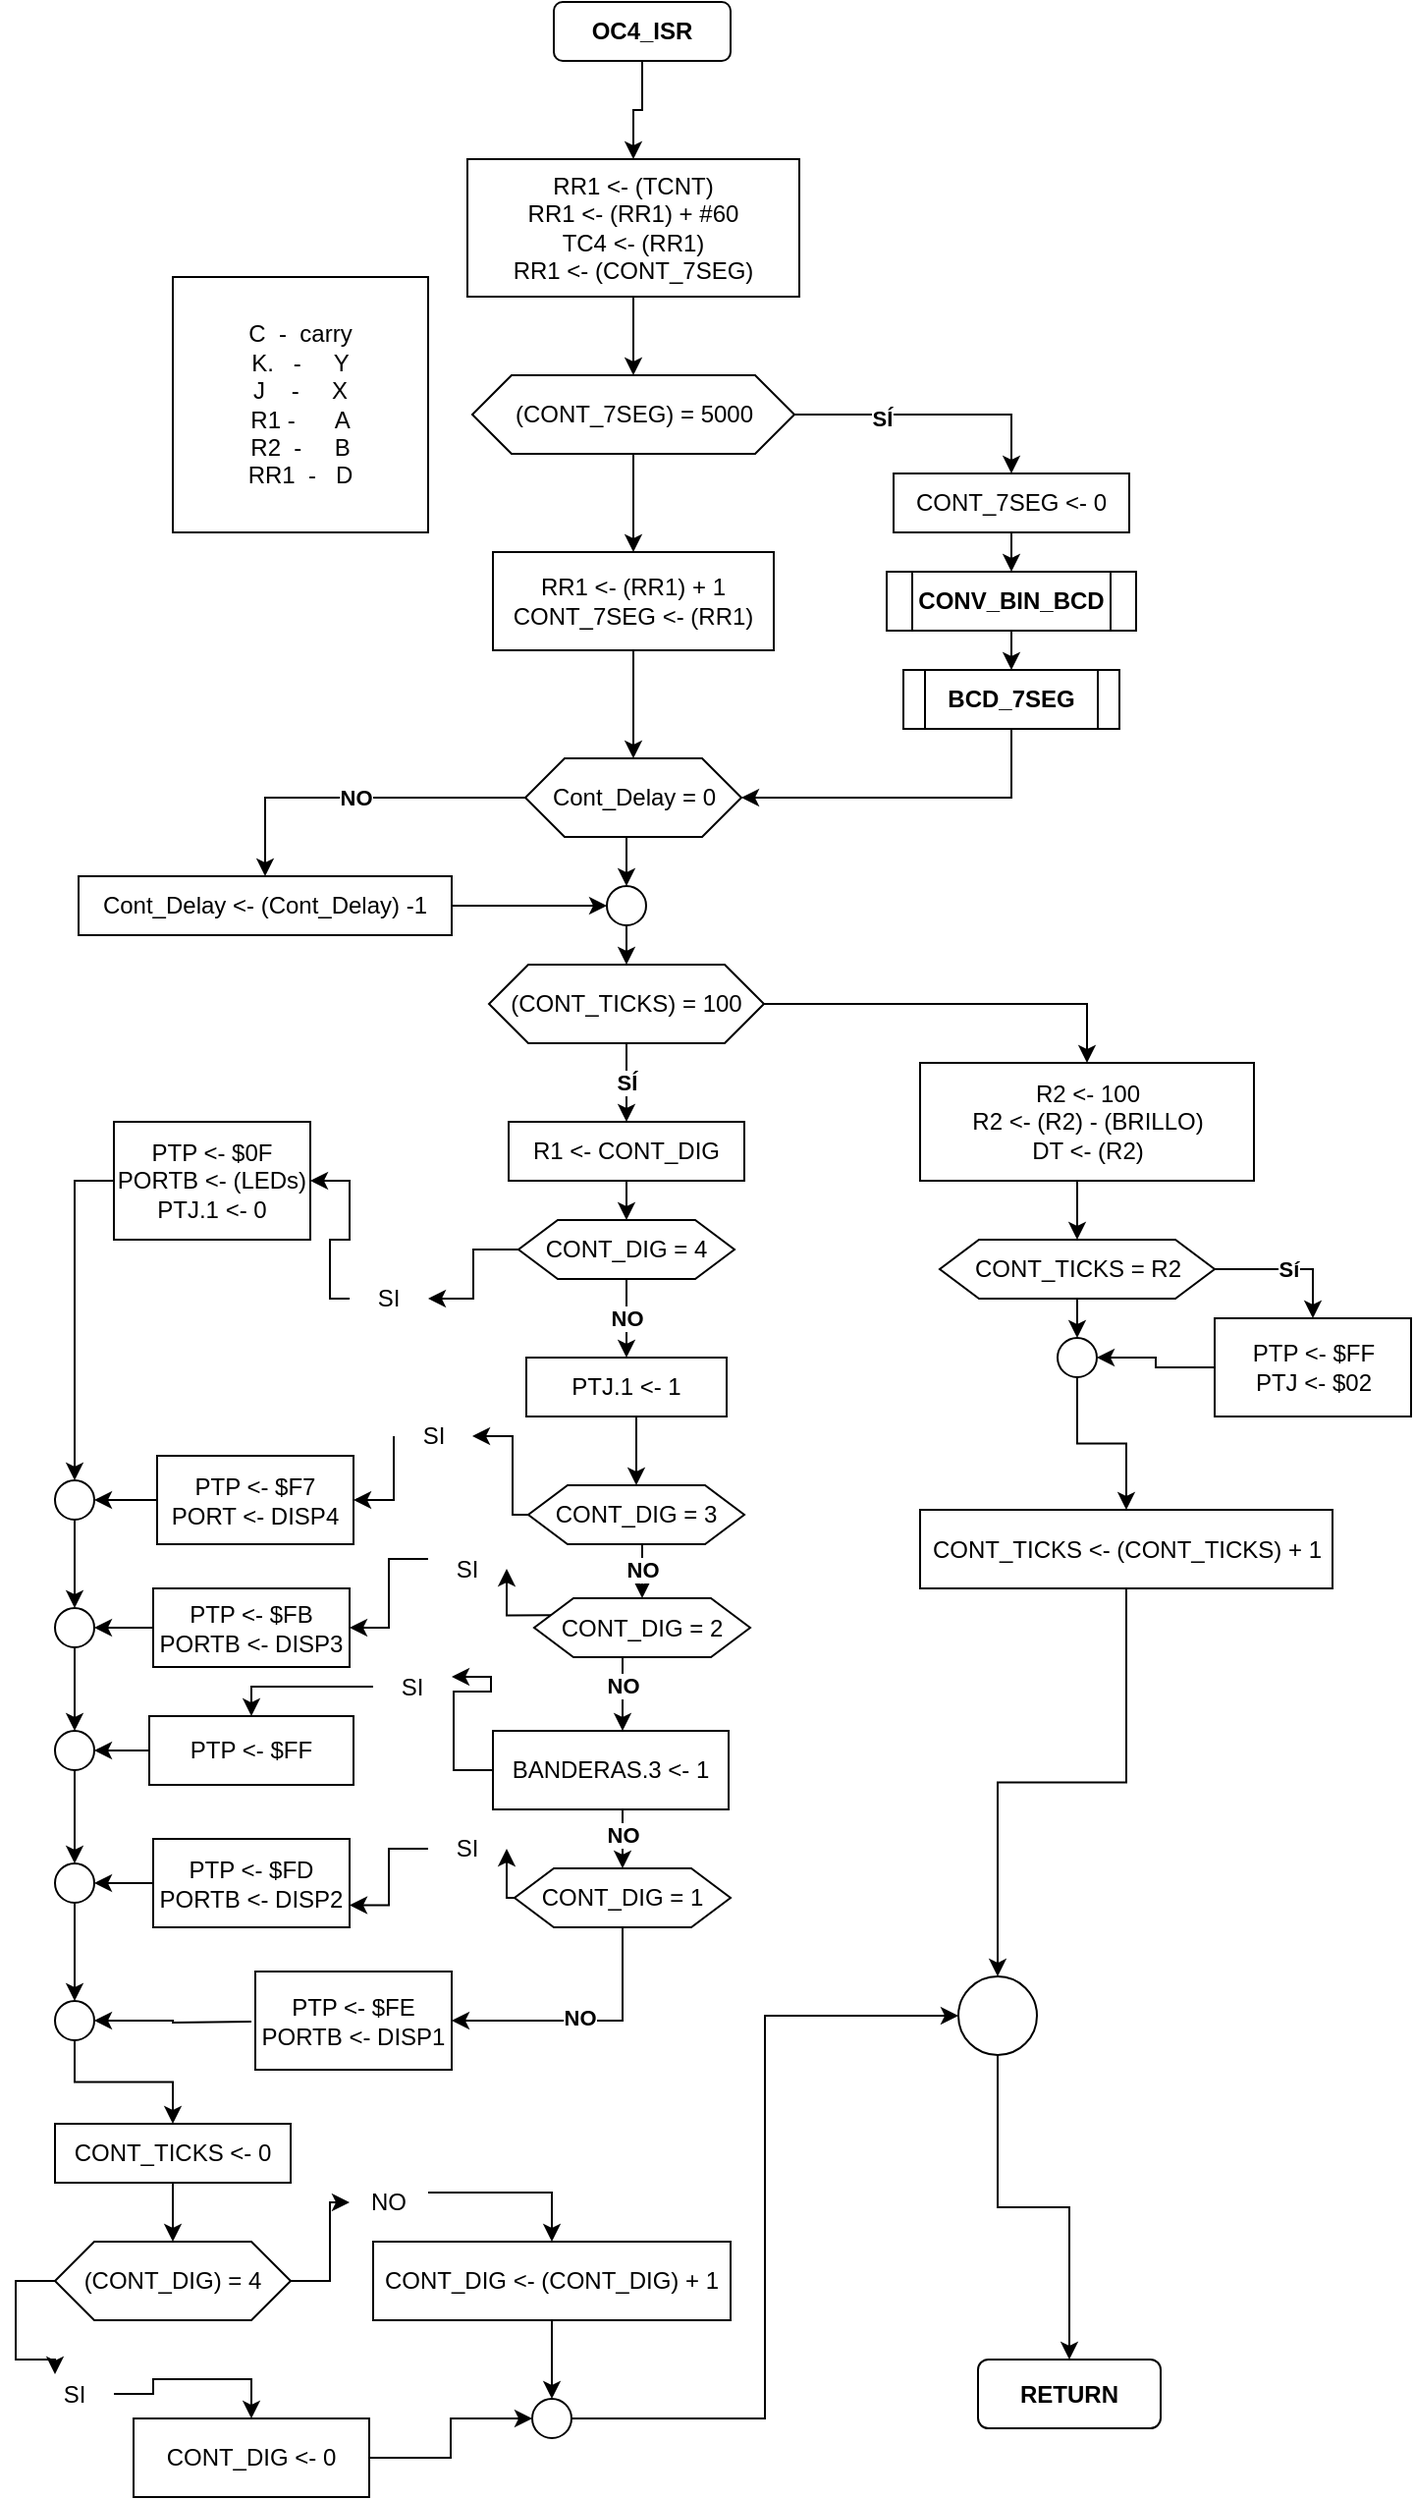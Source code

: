 <mxfile version="14.4.3" type="device"><diagram id="KmJu90Agw-A7-go_Xd_k" name="Page-1"><mxGraphModel dx="685" dy="1954" grid="1" gridSize="10" guides="1" tooltips="1" connect="1" arrows="1" fold="1" page="1" pageScale="1" pageWidth="827" pageHeight="1169" math="0" shadow="0"><root><mxCell id="0"/><mxCell id="1" parent="0"/><mxCell id="EeOa39_Fw569cQfaLQzC-4" style="edgeStyle=orthogonalEdgeStyle;rounded=0;orthogonalLoop=1;jettySize=auto;html=1;exitX=0.5;exitY=1;exitDx=0;exitDy=0;" parent="1" source="s95_hVxubEFKR47E11qt-1" target="EeOa39_Fw569cQfaLQzC-1" edge="1"><mxGeometry relative="1" as="geometry"/></mxCell><mxCell id="s95_hVxubEFKR47E11qt-1" value="OC4_ISR" style="rounded=1;whiteSpace=wrap;html=1;fontStyle=1" parent="1" vertex="1"><mxGeometry x="314" y="-120" width="90" height="30" as="geometry"/></mxCell><mxCell id="s95_hVxubEFKR47E11qt-121" style="edgeStyle=orthogonalEdgeStyle;rounded=0;orthogonalLoop=1;jettySize=auto;html=1;exitX=0.5;exitY=1;exitDx=0;exitDy=0;entryX=0.5;entryY=0;entryDx=0;entryDy=0;" parent="1" source="s95_hVxubEFKR47E11qt-4" target="s95_hVxubEFKR47E11qt-118" edge="1"><mxGeometry relative="1" as="geometry"/></mxCell><mxCell id="s95_hVxubEFKR47E11qt-4" value="RR1 &amp;lt;- (RR1) + 1&lt;br&gt;CONT_7SEG &amp;lt;- (RR1)" style="rounded=0;whiteSpace=wrap;html=1;" parent="1" vertex="1"><mxGeometry x="283" y="160" width="143" height="50" as="geometry"/></mxCell><mxCell id="s95_hVxubEFKR47E11qt-119" value="SÍ" style="edgeStyle=orthogonalEdgeStyle;rounded=0;orthogonalLoop=1;jettySize=auto;html=1;exitX=0.5;exitY=1;exitDx=0;exitDy=0;entryX=0.5;entryY=0;entryDx=0;entryDy=0;fontStyle=1" parent="1" source="s95_hVxubEFKR47E11qt-9" target="s95_hVxubEFKR47E11qt-30" edge="1"><mxGeometry relative="1" as="geometry"/></mxCell><mxCell id="s95_hVxubEFKR47E11qt-137" style="edgeStyle=orthogonalEdgeStyle;rounded=0;orthogonalLoop=1;jettySize=auto;html=1;exitX=1;exitY=0.5;exitDx=0;exitDy=0;entryX=0.5;entryY=0;entryDx=0;entryDy=0;" parent="1" source="s95_hVxubEFKR47E11qt-9" target="s95_hVxubEFKR47E11qt-10" edge="1"><mxGeometry relative="1" as="geometry"/></mxCell><mxCell id="s95_hVxubEFKR47E11qt-9" value="(CONT_TICKS) = 100" style="shape=hexagon;perimeter=hexagonPerimeter2;whiteSpace=wrap;html=1;fixedSize=1;" parent="1" vertex="1"><mxGeometry x="281" y="370" width="140" height="40" as="geometry"/></mxCell><mxCell id="s95_hVxubEFKR47E11qt-25" style="edgeStyle=orthogonalEdgeStyle;rounded=0;orthogonalLoop=1;jettySize=auto;html=1;exitX=0.5;exitY=1;exitDx=0;exitDy=0;entryX=0.5;entryY=0;entryDx=0;entryDy=0;" parent="1" source="s95_hVxubEFKR47E11qt-10" target="s95_hVxubEFKR47E11qt-12" edge="1"><mxGeometry relative="1" as="geometry"/></mxCell><mxCell id="s95_hVxubEFKR47E11qt-10" value="R2 &amp;lt;- 100&lt;br&gt;R2 &amp;lt;- (R2) - (BRILLO)&lt;br&gt;DT &amp;lt;- (R2)&lt;br&gt;" style="rounded=0;whiteSpace=wrap;html=1;" parent="1" vertex="1"><mxGeometry x="500.5" y="420" width="170" height="60" as="geometry"/></mxCell><mxCell id="s95_hVxubEFKR47E11qt-16" value="Sí" style="edgeStyle=orthogonalEdgeStyle;rounded=0;orthogonalLoop=1;jettySize=auto;html=1;exitX=1;exitY=0.5;exitDx=0;exitDy=0;fontStyle=1" parent="1" source="s95_hVxubEFKR47E11qt-12" target="s95_hVxubEFKR47E11qt-13" edge="1"><mxGeometry relative="1" as="geometry"/></mxCell><mxCell id="s95_hVxubEFKR47E11qt-21" style="edgeStyle=orthogonalEdgeStyle;rounded=0;orthogonalLoop=1;jettySize=auto;html=1;exitX=0.5;exitY=1;exitDx=0;exitDy=0;entryX=0.5;entryY=0;entryDx=0;entryDy=0;" parent="1" source="s95_hVxubEFKR47E11qt-12" target="s95_hVxubEFKR47E11qt-17" edge="1"><mxGeometry relative="1" as="geometry"/></mxCell><mxCell id="s95_hVxubEFKR47E11qt-12" value="CONT_TICKS = R2" style="shape=hexagon;perimeter=hexagonPerimeter2;whiteSpace=wrap;html=1;fixedSize=1;" parent="1" vertex="1"><mxGeometry x="510.5" y="510" width="140" height="30" as="geometry"/></mxCell><mxCell id="s95_hVxubEFKR47E11qt-23" style="edgeStyle=orthogonalEdgeStyle;rounded=0;orthogonalLoop=1;jettySize=auto;html=1;exitX=0;exitY=0.5;exitDx=0;exitDy=0;entryX=1;entryY=0.5;entryDx=0;entryDy=0;" parent="1" source="s95_hVxubEFKR47E11qt-13" target="s95_hVxubEFKR47E11qt-17" edge="1"><mxGeometry relative="1" as="geometry"/></mxCell><mxCell id="s95_hVxubEFKR47E11qt-13" value="PTP &amp;lt;- $FF&lt;br&gt;PTJ &amp;lt;- $02" style="rounded=0;whiteSpace=wrap;html=1;" parent="1" vertex="1"><mxGeometry x="650.5" y="550" width="100" height="50" as="geometry"/></mxCell><mxCell id="NLIzqeMufe7roDr56erX-3" style="edgeStyle=orthogonalEdgeStyle;rounded=0;orthogonalLoop=1;jettySize=auto;html=1;exitX=0.5;exitY=1;exitDx=0;exitDy=0;entryX=0.5;entryY=0;entryDx=0;entryDy=0;" parent="1" source="s95_hVxubEFKR47E11qt-15" target="NLIzqeMufe7roDr56erX-1" edge="1"><mxGeometry relative="1" as="geometry"/></mxCell><mxCell id="s95_hVxubEFKR47E11qt-15" value="CONT_TICKS &amp;lt;- (CONT_TICKS) + 1" style="rounded=0;whiteSpace=wrap;html=1;" parent="1" vertex="1"><mxGeometry x="500.5" y="647.5" width="210" height="40" as="geometry"/></mxCell><mxCell id="s95_hVxubEFKR47E11qt-140" style="edgeStyle=orthogonalEdgeStyle;rounded=0;orthogonalLoop=1;jettySize=auto;html=1;exitX=0.5;exitY=1;exitDx=0;exitDy=0;entryX=0.5;entryY=0;entryDx=0;entryDy=0;" parent="1" source="s95_hVxubEFKR47E11qt-17" target="s95_hVxubEFKR47E11qt-15" edge="1"><mxGeometry relative="1" as="geometry"/></mxCell><mxCell id="s95_hVxubEFKR47E11qt-17" value="" style="ellipse;whiteSpace=wrap;html=1;aspect=fixed;" parent="1" vertex="1"><mxGeometry x="570.5" y="560" width="20" height="20" as="geometry"/></mxCell><mxCell id="s95_hVxubEFKR47E11qt-37" style="edgeStyle=orthogonalEdgeStyle;rounded=0;orthogonalLoop=1;jettySize=auto;html=1;exitX=0.5;exitY=1;exitDx=0;exitDy=0;entryX=0.5;entryY=0;entryDx=0;entryDy=0;" parent="1" source="s95_hVxubEFKR47E11qt-29" target="s95_hVxubEFKR47E11qt-32" edge="1"><mxGeometry relative="1" as="geometry"/></mxCell><mxCell id="s95_hVxubEFKR47E11qt-29" value="PTJ.1 &amp;lt;- 1" style="rounded=0;whiteSpace=wrap;html=1;" parent="1" vertex="1"><mxGeometry x="300" y="570" width="102" height="30" as="geometry"/></mxCell><mxCell id="s95_hVxubEFKR47E11qt-35" style="edgeStyle=orthogonalEdgeStyle;rounded=0;orthogonalLoop=1;jettySize=auto;html=1;exitX=0.5;exitY=1;exitDx=0;exitDy=0;entryX=0.5;entryY=0;entryDx=0;entryDy=0;" parent="1" source="s95_hVxubEFKR47E11qt-30" target="s95_hVxubEFKR47E11qt-31" edge="1"><mxGeometry relative="1" as="geometry"/></mxCell><mxCell id="s95_hVxubEFKR47E11qt-30" value="R1 &amp;lt;- CONT_DIG" style="rounded=0;whiteSpace=wrap;html=1;" parent="1" vertex="1"><mxGeometry x="291" y="450" width="120" height="30" as="geometry"/></mxCell><mxCell id="s95_hVxubEFKR47E11qt-36" value="NO" style="edgeStyle=orthogonalEdgeStyle;rounded=0;orthogonalLoop=1;jettySize=auto;html=1;exitX=0.5;exitY=1;exitDx=0;exitDy=0;entryX=0.5;entryY=0;entryDx=0;entryDy=0;fontStyle=1" parent="1" source="s95_hVxubEFKR47E11qt-31" target="s95_hVxubEFKR47E11qt-29" edge="1"><mxGeometry relative="1" as="geometry"/></mxCell><mxCell id="XWZplq_1hkAMLDqAavf3-4" style="edgeStyle=orthogonalEdgeStyle;rounded=0;orthogonalLoop=1;jettySize=auto;html=1;exitX=0;exitY=0.5;exitDx=0;exitDy=0;" edge="1" parent="1" source="s95_hVxubEFKR47E11qt-31" target="XWZplq_1hkAMLDqAavf3-1"><mxGeometry relative="1" as="geometry"/></mxCell><mxCell id="s95_hVxubEFKR47E11qt-31" value="CONT_DIG = 4" style="shape=hexagon;perimeter=hexagonPerimeter2;whiteSpace=wrap;html=1;fixedSize=1;" parent="1" vertex="1"><mxGeometry x="296" y="500" width="110" height="30" as="geometry"/></mxCell><mxCell id="s95_hVxubEFKR47E11qt-38" value="NO" style="edgeStyle=orthogonalEdgeStyle;rounded=0;orthogonalLoop=1;jettySize=auto;html=1;exitX=0.5;exitY=1;exitDx=0;exitDy=0;entryX=0.5;entryY=0;entryDx=0;entryDy=0;fontStyle=1" parent="1" source="s95_hVxubEFKR47E11qt-32" target="s95_hVxubEFKR47E11qt-33" edge="1"><mxGeometry relative="1" as="geometry"/></mxCell><mxCell id="XWZplq_1hkAMLDqAavf3-9" style="edgeStyle=orthogonalEdgeStyle;rounded=0;orthogonalLoop=1;jettySize=auto;html=1;exitX=0;exitY=0.5;exitDx=0;exitDy=0;entryX=1;entryY=0.5;entryDx=0;entryDy=0;" edge="1" parent="1" source="s95_hVxubEFKR47E11qt-32" target="XWZplq_1hkAMLDqAavf3-8"><mxGeometry relative="1" as="geometry"><Array as="points"><mxPoint x="293" y="650"/><mxPoint x="293" y="610"/></Array></mxGeometry></mxCell><mxCell id="s95_hVxubEFKR47E11qt-32" value="CONT_DIG = 3" style="shape=hexagon;perimeter=hexagonPerimeter2;whiteSpace=wrap;html=1;fixedSize=1;" parent="1" vertex="1"><mxGeometry x="301" y="635" width="110" height="30" as="geometry"/></mxCell><mxCell id="s95_hVxubEFKR47E11qt-44" value="NO" style="edgeStyle=orthogonalEdgeStyle;rounded=0;orthogonalLoop=1;jettySize=auto;html=1;exitX=0.5;exitY=1;exitDx=0;exitDy=0;entryX=0.5;entryY=0;entryDx=0;entryDy=0;fontStyle=1" parent="1" source="s95_hVxubEFKR47E11qt-33" edge="1"><mxGeometry relative="1" as="geometry"><mxPoint x="349" y="760" as="targetPoint"/></mxGeometry></mxCell><mxCell id="XWZplq_1hkAMLDqAavf3-12" style="edgeStyle=orthogonalEdgeStyle;rounded=0;orthogonalLoop=1;jettySize=auto;html=1;exitX=0;exitY=0.25;exitDx=0;exitDy=0;entryX=1;entryY=0.5;entryDx=0;entryDy=0;" edge="1" parent="1" source="s95_hVxubEFKR47E11qt-33" target="XWZplq_1hkAMLDqAavf3-11"><mxGeometry relative="1" as="geometry"/></mxCell><mxCell id="s95_hVxubEFKR47E11qt-33" value="CONT_DIG = 2" style="shape=hexagon;perimeter=hexagonPerimeter2;whiteSpace=wrap;html=1;fixedSize=1;" parent="1" vertex="1"><mxGeometry x="304" y="692.5" width="110" height="30" as="geometry"/></mxCell><mxCell id="s95_hVxubEFKR47E11qt-95" style="edgeStyle=orthogonalEdgeStyle;rounded=0;orthogonalLoop=1;jettySize=auto;html=1;exitX=0.5;exitY=1;exitDx=0;exitDy=0;entryX=1;entryY=0.5;entryDx=0;entryDy=0;" parent="1" source="s95_hVxubEFKR47E11qt-34" target="s95_hVxubEFKR47E11qt-86" edge="1"><mxGeometry relative="1" as="geometry"/></mxCell><mxCell id="s95_hVxubEFKR47E11qt-100" value="&lt;b&gt;NO&lt;/b&gt;" style="edgeLabel;html=1;align=center;verticalAlign=middle;resizable=0;points=[];" parent="s95_hVxubEFKR47E11qt-95" vertex="1" connectable="0"><mxGeometry x="0.043" y="-2" relative="1" as="geometry"><mxPoint as="offset"/></mxGeometry></mxCell><mxCell id="XWZplq_1hkAMLDqAavf3-21" style="edgeStyle=orthogonalEdgeStyle;rounded=0;orthogonalLoop=1;jettySize=auto;html=1;exitX=0;exitY=0.5;exitDx=0;exitDy=0;entryX=1;entryY=0.5;entryDx=0;entryDy=0;" edge="1" parent="1" source="s95_hVxubEFKR47E11qt-34" target="XWZplq_1hkAMLDqAavf3-20"><mxGeometry relative="1" as="geometry"/></mxCell><mxCell id="s95_hVxubEFKR47E11qt-34" value="CONT_DIG = 1" style="shape=hexagon;perimeter=hexagonPerimeter2;whiteSpace=wrap;html=1;fixedSize=1;" parent="1" vertex="1"><mxGeometry x="294" y="830" width="110" height="30" as="geometry"/></mxCell><mxCell id="s95_hVxubEFKR47E11qt-43" value="NO" style="edgeStyle=orthogonalEdgeStyle;rounded=0;orthogonalLoop=1;jettySize=auto;html=1;exitX=0.5;exitY=1;exitDx=0;exitDy=0;entryX=0.5;entryY=0;entryDx=0;entryDy=0;fontStyle=1" parent="1" target="s95_hVxubEFKR47E11qt-34" edge="1"><mxGeometry relative="1" as="geometry"><mxPoint x="349" y="795" as="sourcePoint"/></mxGeometry></mxCell><mxCell id="s95_hVxubEFKR47E11qt-57" style="edgeStyle=orthogonalEdgeStyle;rounded=0;orthogonalLoop=1;jettySize=auto;html=1;exitX=0;exitY=0.5;exitDx=0;exitDy=0;entryX=0.5;entryY=0;entryDx=0;entryDy=0;" parent="1" source="s95_hVxubEFKR47E11qt-45" target="s95_hVxubEFKR47E11qt-56" edge="1"><mxGeometry relative="1" as="geometry"/></mxCell><mxCell id="s95_hVxubEFKR47E11qt-45" value="PTP &amp;lt;- $0F&lt;br&gt;PORTB &amp;lt;- (LEDs)&lt;br&gt;PTJ.1 &amp;lt;- 0" style="rounded=0;whiteSpace=wrap;html=1;" parent="1" vertex="1"><mxGeometry x="90" y="450" width="100" height="60" as="geometry"/></mxCell><mxCell id="s95_hVxubEFKR47E11qt-61" style="edgeStyle=orthogonalEdgeStyle;rounded=0;orthogonalLoop=1;jettySize=auto;html=1;exitX=0;exitY=0.5;exitDx=0;exitDy=0;entryX=1;entryY=0.5;entryDx=0;entryDy=0;" parent="1" source="s95_hVxubEFKR47E11qt-47" target="s95_hVxubEFKR47E11qt-60" edge="1"><mxGeometry relative="1" as="geometry"/></mxCell><mxCell id="s95_hVxubEFKR47E11qt-47" value="PTP &amp;lt;- $FB&lt;br&gt;PORTB &amp;lt;- DISP3" style="rounded=0;whiteSpace=wrap;html=1;" parent="1" vertex="1"><mxGeometry x="110" y="687.5" width="100" height="40" as="geometry"/></mxCell><mxCell id="s95_hVxubEFKR47E11qt-64" value="" style="edgeStyle=orthogonalEdgeStyle;rounded=0;orthogonalLoop=1;jettySize=auto;html=1;" parent="1" source="s95_hVxubEFKR47E11qt-48" target="s95_hVxubEFKR47E11qt-63" edge="1"><mxGeometry relative="1" as="geometry"/></mxCell><mxCell id="s95_hVxubEFKR47E11qt-48" value="PTP &amp;lt;- $FD&lt;br&gt;PORTB &amp;lt;- DISP2" style="rounded=0;whiteSpace=wrap;html=1;" parent="1" vertex="1"><mxGeometry x="110" y="815" width="100" height="45" as="geometry"/></mxCell><mxCell id="s95_hVxubEFKR47E11qt-59" style="edgeStyle=orthogonalEdgeStyle;rounded=0;orthogonalLoop=1;jettySize=auto;html=1;exitX=0;exitY=0.5;exitDx=0;exitDy=0;entryX=1;entryY=0.5;entryDx=0;entryDy=0;" parent="1" source="s95_hVxubEFKR47E11qt-49" target="s95_hVxubEFKR47E11qt-56" edge="1"><mxGeometry relative="1" as="geometry"/></mxCell><mxCell id="s95_hVxubEFKR47E11qt-49" value="PTP &amp;lt;- $F7&lt;br&gt;PORT &amp;lt;- DISP4" style="rounded=0;whiteSpace=wrap;html=1;" parent="1" vertex="1"><mxGeometry x="112" y="620" width="100" height="45" as="geometry"/></mxCell><mxCell id="s95_hVxubEFKR47E11qt-62" style="edgeStyle=orthogonalEdgeStyle;rounded=0;orthogonalLoop=1;jettySize=auto;html=1;exitX=0.5;exitY=1;exitDx=0;exitDy=0;entryX=0.5;entryY=0;entryDx=0;entryDy=0;" parent="1" source="s95_hVxubEFKR47E11qt-56" target="s95_hVxubEFKR47E11qt-60" edge="1"><mxGeometry relative="1" as="geometry"/></mxCell><mxCell id="s95_hVxubEFKR47E11qt-56" value="" style="ellipse;whiteSpace=wrap;html=1;aspect=fixed;" parent="1" vertex="1"><mxGeometry x="60" y="632.5" width="20" height="20" as="geometry"/></mxCell><mxCell id="s95_hVxubEFKR47E11qt-81" style="edgeStyle=orthogonalEdgeStyle;rounded=0;orthogonalLoop=1;jettySize=auto;html=1;exitX=0.5;exitY=1;exitDx=0;exitDy=0;entryX=0.5;entryY=0;entryDx=0;entryDy=0;" parent="1" source="s95_hVxubEFKR47E11qt-60" target="s95_hVxubEFKR47E11qt-80" edge="1"><mxGeometry relative="1" as="geometry"/></mxCell><mxCell id="s95_hVxubEFKR47E11qt-60" value="" style="ellipse;whiteSpace=wrap;html=1;aspect=fixed;" parent="1" vertex="1"><mxGeometry x="60" y="697.5" width="20" height="20" as="geometry"/></mxCell><mxCell id="s95_hVxubEFKR47E11qt-97" style="edgeStyle=orthogonalEdgeStyle;rounded=0;orthogonalLoop=1;jettySize=auto;html=1;exitX=0.5;exitY=1;exitDx=0;exitDy=0;entryX=0.5;entryY=0;entryDx=0;entryDy=0;" parent="1" source="s95_hVxubEFKR47E11qt-63" target="s95_hVxubEFKR47E11qt-96" edge="1"><mxGeometry relative="1" as="geometry"/></mxCell><mxCell id="s95_hVxubEFKR47E11qt-63" value="" style="ellipse;whiteSpace=wrap;html=1;aspect=fixed;" parent="1" vertex="1"><mxGeometry x="60" y="827.5" width="20" height="20" as="geometry"/></mxCell><mxCell id="s95_hVxubEFKR47E11qt-75" style="edgeStyle=orthogonalEdgeStyle;rounded=0;orthogonalLoop=1;jettySize=auto;html=1;exitX=0.5;exitY=1;exitDx=0;exitDy=0;entryX=0.5;entryY=0;entryDx=0;entryDy=0;" parent="1" source="s95_hVxubEFKR47E11qt-71" target="s95_hVxubEFKR47E11qt-72" edge="1"><mxGeometry relative="1" as="geometry"/></mxCell><mxCell id="s95_hVxubEFKR47E11qt-71" value="CONT_TICKS &amp;lt;- 0" style="rounded=0;whiteSpace=wrap;html=1;" parent="1" vertex="1"><mxGeometry x="60" y="960" width="120" height="30" as="geometry"/></mxCell><mxCell id="XWZplq_1hkAMLDqAavf3-27" style="edgeStyle=orthogonalEdgeStyle;rounded=0;orthogonalLoop=1;jettySize=auto;html=1;exitX=0;exitY=0.5;exitDx=0;exitDy=0;entryX=0.25;entryY=0;entryDx=0;entryDy=0;" edge="1" parent="1" source="s95_hVxubEFKR47E11qt-72" target="XWZplq_1hkAMLDqAavf3-24"><mxGeometry relative="1" as="geometry"/></mxCell><mxCell id="XWZplq_1hkAMLDqAavf3-30" style="edgeStyle=orthogonalEdgeStyle;rounded=0;orthogonalLoop=1;jettySize=auto;html=1;exitX=1;exitY=0.5;exitDx=0;exitDy=0;entryX=0;entryY=0.5;entryDx=0;entryDy=0;" edge="1" parent="1" source="s95_hVxubEFKR47E11qt-72" target="XWZplq_1hkAMLDqAavf3-29"><mxGeometry relative="1" as="geometry"/></mxCell><mxCell id="s95_hVxubEFKR47E11qt-72" value="(CONT_DIG) = 4" style="shape=hexagon;perimeter=hexagonPerimeter2;whiteSpace=wrap;html=1;fixedSize=1;" parent="1" vertex="1"><mxGeometry x="60" y="1020" width="120" height="40" as="geometry"/></mxCell><mxCell id="s95_hVxubEFKR47E11qt-102" style="edgeStyle=orthogonalEdgeStyle;rounded=0;orthogonalLoop=1;jettySize=auto;html=1;exitX=0.5;exitY=1;exitDx=0;exitDy=0;entryX=0.5;entryY=0;entryDx=0;entryDy=0;" parent="1" source="s95_hVxubEFKR47E11qt-73" target="s95_hVxubEFKR47E11qt-101" edge="1"><mxGeometry relative="1" as="geometry"/></mxCell><mxCell id="s95_hVxubEFKR47E11qt-73" value="CONT_DIG &amp;lt;- (CONT_DIG) + 1" style="rounded=0;whiteSpace=wrap;html=1;" parent="1" vertex="1"><mxGeometry x="222" y="1020" width="182" height="40" as="geometry"/></mxCell><mxCell id="NLIzqeMufe7roDr56erX-2" style="edgeStyle=orthogonalEdgeStyle;rounded=0;orthogonalLoop=1;jettySize=auto;html=1;exitX=1;exitY=0.5;exitDx=0;exitDy=0;entryX=0;entryY=0.5;entryDx=0;entryDy=0;" parent="1" source="s95_hVxubEFKR47E11qt-101" target="NLIzqeMufe7roDr56erX-1" edge="1"><mxGeometry relative="1" as="geometry"><mxPoint x="531" y="1110" as="sourcePoint"/></mxGeometry></mxCell><mxCell id="s95_hVxubEFKR47E11qt-92" style="edgeStyle=orthogonalEdgeStyle;rounded=0;orthogonalLoop=1;jettySize=auto;html=1;exitX=0;exitY=0.5;exitDx=0;exitDy=0;entryX=1;entryY=0.5;entryDx=0;entryDy=0;" parent="1" source="s95_hVxubEFKR47E11qt-78" target="s95_hVxubEFKR47E11qt-80" edge="1"><mxGeometry relative="1" as="geometry"/></mxCell><mxCell id="s95_hVxubEFKR47E11qt-78" value="PTP &amp;lt;- $FF" style="rounded=0;whiteSpace=wrap;html=1;" parent="1" vertex="1"><mxGeometry x="108" y="752.5" width="104" height="35" as="geometry"/></mxCell><mxCell id="s95_hVxubEFKR47E11qt-82" style="edgeStyle=orthogonalEdgeStyle;rounded=0;orthogonalLoop=1;jettySize=auto;html=1;exitX=0.5;exitY=1;exitDx=0;exitDy=0;entryX=0.5;entryY=0;entryDx=0;entryDy=0;" parent="1" source="s95_hVxubEFKR47E11qt-80" target="s95_hVxubEFKR47E11qt-63" edge="1"><mxGeometry relative="1" as="geometry"/></mxCell><mxCell id="s95_hVxubEFKR47E11qt-80" value="" style="ellipse;whiteSpace=wrap;html=1;aspect=fixed;" parent="1" vertex="1"><mxGeometry x="60" y="760" width="20" height="20" as="geometry"/></mxCell><mxCell id="s95_hVxubEFKR47E11qt-103" style="edgeStyle=orthogonalEdgeStyle;rounded=0;orthogonalLoop=1;jettySize=auto;html=1;exitX=1;exitY=0.5;exitDx=0;exitDy=0;entryX=0;entryY=0.5;entryDx=0;entryDy=0;" parent="1" source="s95_hVxubEFKR47E11qt-84" target="s95_hVxubEFKR47E11qt-101" edge="1"><mxGeometry relative="1" as="geometry"/></mxCell><mxCell id="s95_hVxubEFKR47E11qt-84" value="CONT_DIG &amp;lt;- 0" style="rounded=0;whiteSpace=wrap;html=1;" parent="1" vertex="1"><mxGeometry x="100" y="1110" width="120" height="40" as="geometry"/></mxCell><mxCell id="s95_hVxubEFKR47E11qt-98" style="edgeStyle=orthogonalEdgeStyle;rounded=0;orthogonalLoop=1;jettySize=auto;html=1;entryX=1;entryY=0.5;entryDx=0;entryDy=0;" parent="1" target="s95_hVxubEFKR47E11qt-96" edge="1"><mxGeometry relative="1" as="geometry"><mxPoint x="160" y="908" as="sourcePoint"/></mxGeometry></mxCell><mxCell id="s95_hVxubEFKR47E11qt-86" value="PTP &amp;lt;- $FE&lt;br&gt;PORTB &amp;lt;- DISP1" style="rounded=0;whiteSpace=wrap;html=1;" parent="1" vertex="1"><mxGeometry x="162" y="882.5" width="100" height="50" as="geometry"/></mxCell><mxCell id="s95_hVxubEFKR47E11qt-99" style="edgeStyle=orthogonalEdgeStyle;rounded=0;orthogonalLoop=1;jettySize=auto;html=1;exitX=0.5;exitY=1;exitDx=0;exitDy=0;entryX=0.5;entryY=0;entryDx=0;entryDy=0;" parent="1" source="s95_hVxubEFKR47E11qt-96" target="s95_hVxubEFKR47E11qt-71" edge="1"><mxGeometry relative="1" as="geometry"/></mxCell><mxCell id="s95_hVxubEFKR47E11qt-96" value="" style="ellipse;whiteSpace=wrap;html=1;aspect=fixed;" parent="1" vertex="1"><mxGeometry x="60" y="897.5" width="20" height="20" as="geometry"/></mxCell><mxCell id="s95_hVxubEFKR47E11qt-101" value="" style="ellipse;whiteSpace=wrap;html=1;aspect=fixed;" parent="1" vertex="1"><mxGeometry x="303" y="1100" width="20" height="20" as="geometry"/></mxCell><mxCell id="s95_hVxubEFKR47E11qt-105" value="RETURN" style="rounded=1;whiteSpace=wrap;html=1;fontStyle=1" parent="1" vertex="1"><mxGeometry x="530" y="1080" width="93" height="35" as="geometry"/></mxCell><mxCell id="s95_hVxubEFKR47E11qt-122" style="edgeStyle=orthogonalEdgeStyle;rounded=0;orthogonalLoop=1;jettySize=auto;html=1;exitX=0.5;exitY=1;exitDx=0;exitDy=0;entryX=0.5;entryY=0;entryDx=0;entryDy=0;" parent="1" source="s95_hVxubEFKR47E11qt-109" target="s95_hVxubEFKR47E11qt-4" edge="1"><mxGeometry relative="1" as="geometry"/></mxCell><mxCell id="s95_hVxubEFKR47E11qt-123" style="edgeStyle=orthogonalEdgeStyle;rounded=0;orthogonalLoop=1;jettySize=auto;html=1;exitX=1;exitY=0.5;exitDx=0;exitDy=0;entryX=0.5;entryY=0;entryDx=0;entryDy=0;" parent="1" source="s95_hVxubEFKR47E11qt-109" target="s95_hVxubEFKR47E11qt-113" edge="1"><mxGeometry relative="1" as="geometry"/></mxCell><mxCell id="s95_hVxubEFKR47E11qt-126" value="&lt;b&gt;SÍ&lt;/b&gt;" style="edgeLabel;html=1;align=center;verticalAlign=middle;resizable=0;points=[];" parent="s95_hVxubEFKR47E11qt-123" vertex="1" connectable="0"><mxGeometry x="-0.389" y="-2" relative="1" as="geometry"><mxPoint x="1" as="offset"/></mxGeometry></mxCell><mxCell id="s95_hVxubEFKR47E11qt-109" value="(CONT_7SEG) = 5000" style="shape=hexagon;perimeter=hexagonPerimeter2;whiteSpace=wrap;html=1;fixedSize=1;" parent="1" vertex="1"><mxGeometry x="272.5" y="70" width="164" height="40" as="geometry"/></mxCell><mxCell id="s95_hVxubEFKR47E11qt-116" style="edgeStyle=orthogonalEdgeStyle;rounded=0;orthogonalLoop=1;jettySize=auto;html=1;exitX=0.5;exitY=1;exitDx=0;exitDy=0;entryX=0.5;entryY=0;entryDx=0;entryDy=0;" parent="1" source="s95_hVxubEFKR47E11qt-113" target="s95_hVxubEFKR47E11qt-114" edge="1"><mxGeometry relative="1" as="geometry"/></mxCell><mxCell id="s95_hVxubEFKR47E11qt-113" value="CONT_7SEG &amp;lt;- 0" style="rounded=0;whiteSpace=wrap;html=1;" parent="1" vertex="1"><mxGeometry x="487" y="120" width="120" height="30" as="geometry"/></mxCell><mxCell id="s95_hVxubEFKR47E11qt-117" style="edgeStyle=orthogonalEdgeStyle;rounded=0;orthogonalLoop=1;jettySize=auto;html=1;exitX=0.5;exitY=1;exitDx=0;exitDy=0;entryX=0.5;entryY=0;entryDx=0;entryDy=0;" parent="1" source="s95_hVxubEFKR47E11qt-114" target="s95_hVxubEFKR47E11qt-115" edge="1"><mxGeometry relative="1" as="geometry"/></mxCell><mxCell id="s95_hVxubEFKR47E11qt-114" value="&lt;b&gt;CONV_BIN_BCD&lt;/b&gt;" style="shape=process;whiteSpace=wrap;html=1;backgroundOutline=1;" parent="1" vertex="1"><mxGeometry x="483.5" y="170" width="127" height="30" as="geometry"/></mxCell><mxCell id="s95_hVxubEFKR47E11qt-125" style="edgeStyle=orthogonalEdgeStyle;rounded=0;orthogonalLoop=1;jettySize=auto;html=1;exitX=0.5;exitY=1;exitDx=0;exitDy=0;entryX=1;entryY=0.5;entryDx=0;entryDy=0;" parent="1" source="s95_hVxubEFKR47E11qt-115" target="s95_hVxubEFKR47E11qt-118" edge="1"><mxGeometry relative="1" as="geometry"/></mxCell><mxCell id="s95_hVxubEFKR47E11qt-115" value="BCD_7SEG" style="shape=process;whiteSpace=wrap;html=1;backgroundOutline=1;fontStyle=1" parent="1" vertex="1"><mxGeometry x="492" y="220" width="110" height="30" as="geometry"/></mxCell><mxCell id="s95_hVxubEFKR47E11qt-134" style="edgeStyle=orthogonalEdgeStyle;rounded=0;orthogonalLoop=1;jettySize=auto;html=1;exitX=0.5;exitY=1;exitDx=0;exitDy=0;entryX=0.5;entryY=0;entryDx=0;entryDy=0;" parent="1" source="s95_hVxubEFKR47E11qt-118" target="s95_hVxubEFKR47E11qt-129" edge="1"><mxGeometry relative="1" as="geometry"/></mxCell><mxCell id="s95_hVxubEFKR47E11qt-135" value="NO" style="edgeStyle=orthogonalEdgeStyle;rounded=0;orthogonalLoop=1;jettySize=auto;html=1;exitX=0;exitY=0.5;exitDx=0;exitDy=0;entryX=0.5;entryY=0;entryDx=0;entryDy=0;fontStyle=1" parent="1" source="s95_hVxubEFKR47E11qt-118" target="s95_hVxubEFKR47E11qt-127" edge="1"><mxGeometry relative="1" as="geometry"/></mxCell><mxCell id="s95_hVxubEFKR47E11qt-118" value="Cont_Delay = 0" style="shape=hexagon;perimeter=hexagonPerimeter2;whiteSpace=wrap;html=1;fixedSize=1;" parent="1" vertex="1"><mxGeometry x="299.5" y="265" width="110" height="40" as="geometry"/></mxCell><mxCell id="s95_hVxubEFKR47E11qt-136" value="" style="edgeStyle=orthogonalEdgeStyle;rounded=0;orthogonalLoop=1;jettySize=auto;html=1;" parent="1" source="s95_hVxubEFKR47E11qt-127" target="s95_hVxubEFKR47E11qt-129" edge="1"><mxGeometry relative="1" as="geometry"/></mxCell><mxCell id="s95_hVxubEFKR47E11qt-127" value="Cont_Delay &amp;lt;- (Cont_Delay) -1" style="rounded=0;whiteSpace=wrap;html=1;" parent="1" vertex="1"><mxGeometry x="72" y="325" width="190" height="30" as="geometry"/></mxCell><mxCell id="s95_hVxubEFKR47E11qt-133" style="edgeStyle=orthogonalEdgeStyle;rounded=0;orthogonalLoop=1;jettySize=auto;html=1;exitX=0.5;exitY=1;exitDx=0;exitDy=0;entryX=0.5;entryY=0;entryDx=0;entryDy=0;" parent="1" source="s95_hVxubEFKR47E11qt-129" target="s95_hVxubEFKR47E11qt-9" edge="1"><mxGeometry relative="1" as="geometry"/></mxCell><mxCell id="s95_hVxubEFKR47E11qt-129" value="" style="ellipse;whiteSpace=wrap;html=1;aspect=fixed;" parent="1" vertex="1"><mxGeometry x="341" y="330" width="20" height="20" as="geometry"/></mxCell><mxCell id="NLIzqeMufe7roDr56erX-4" style="edgeStyle=orthogonalEdgeStyle;rounded=0;orthogonalLoop=1;jettySize=auto;html=1;exitX=0.5;exitY=1;exitDx=0;exitDy=0;" parent="1" source="NLIzqeMufe7roDr56erX-1" target="s95_hVxubEFKR47E11qt-105" edge="1"><mxGeometry relative="1" as="geometry"/></mxCell><mxCell id="NLIzqeMufe7roDr56erX-1" value="" style="ellipse;whiteSpace=wrap;html=1;aspect=fixed;" parent="1" vertex="1"><mxGeometry x="520" y="885" width="40" height="40" as="geometry"/></mxCell><mxCell id="NLIzqeMufe7roDr56erX-5" value="C &amp;nbsp;- &amp;nbsp;carry&lt;br&gt;K. &amp;nbsp; - &amp;nbsp; &amp;nbsp; Y&lt;br&gt;J &amp;nbsp; &amp;nbsp;- &amp;nbsp; &amp;nbsp; X&lt;br&gt;R1 - &amp;nbsp; &amp;nbsp; &amp;nbsp;A&lt;br&gt;R2 &amp;nbsp;- &amp;nbsp; &amp;nbsp; B&lt;br&gt;RR1 &amp;nbsp;- &amp;nbsp; D" style="whiteSpace=wrap;html=1;aspect=fixed;" parent="1" vertex="1"><mxGeometry x="120" y="20" width="130" height="130" as="geometry"/></mxCell><mxCell id="EeOa39_Fw569cQfaLQzC-3" style="edgeStyle=orthogonalEdgeStyle;rounded=0;orthogonalLoop=1;jettySize=auto;html=1;exitX=0.5;exitY=1;exitDx=0;exitDy=0;" parent="1" source="EeOa39_Fw569cQfaLQzC-1" target="s95_hVxubEFKR47E11qt-109" edge="1"><mxGeometry relative="1" as="geometry"/></mxCell><mxCell id="EeOa39_Fw569cQfaLQzC-1" value="RR1 &amp;lt;- (TCNT)&lt;br&gt;RR1 &amp;lt;- (RR1) + #60&lt;br&gt;TC4 &amp;lt;- (RR1)&lt;br&gt;RR1 &amp;lt;- (CONT_7SEG)" style="rounded=0;whiteSpace=wrap;html=1;" parent="1" vertex="1"><mxGeometry x="270" y="-40" width="169" height="70" as="geometry"/></mxCell><mxCell id="XWZplq_1hkAMLDqAavf3-16" style="edgeStyle=orthogonalEdgeStyle;rounded=0;orthogonalLoop=1;jettySize=auto;html=1;exitX=0;exitY=0.5;exitDx=0;exitDy=0;entryX=1;entryY=0.25;entryDx=0;entryDy=0;" edge="1" parent="1" source="EeOa39_Fw569cQfaLQzC-6" target="XWZplq_1hkAMLDqAavf3-15"><mxGeometry relative="1" as="geometry"/></mxCell><mxCell id="EeOa39_Fw569cQfaLQzC-6" value="&lt;span&gt;BANDERAS.3 &amp;lt;- 1&lt;/span&gt;" style="rounded=0;whiteSpace=wrap;html=1;" parent="1" vertex="1"><mxGeometry x="283" y="760" width="120" height="40" as="geometry"/></mxCell><mxCell id="XWZplq_1hkAMLDqAavf3-5" style="edgeStyle=orthogonalEdgeStyle;rounded=0;orthogonalLoop=1;jettySize=auto;html=1;exitX=0;exitY=0.5;exitDx=0;exitDy=0;entryX=1;entryY=0.5;entryDx=0;entryDy=0;" edge="1" parent="1" source="XWZplq_1hkAMLDqAavf3-1" target="s95_hVxubEFKR47E11qt-45"><mxGeometry relative="1" as="geometry"><Array as="points"><mxPoint x="200" y="540"/><mxPoint x="200" y="510"/><mxPoint x="210" y="510"/><mxPoint x="210" y="480"/></Array></mxGeometry></mxCell><mxCell id="XWZplq_1hkAMLDqAavf3-1" value="SI" style="text;html=1;strokeColor=none;fillColor=none;align=center;verticalAlign=middle;whiteSpace=wrap;rounded=0;" vertex="1" parent="1"><mxGeometry x="210" y="530" width="40" height="20" as="geometry"/></mxCell><mxCell id="XWZplq_1hkAMLDqAavf3-10" style="edgeStyle=orthogonalEdgeStyle;rounded=0;orthogonalLoop=1;jettySize=auto;html=1;exitX=0;exitY=0.5;exitDx=0;exitDy=0;entryX=1;entryY=0.5;entryDx=0;entryDy=0;" edge="1" parent="1" source="XWZplq_1hkAMLDqAavf3-8" target="s95_hVxubEFKR47E11qt-49"><mxGeometry relative="1" as="geometry"><Array as="points"><mxPoint x="233" y="643"/></Array></mxGeometry></mxCell><mxCell id="XWZplq_1hkAMLDqAavf3-8" value="SI" style="text;html=1;strokeColor=none;fillColor=none;align=center;verticalAlign=middle;whiteSpace=wrap;rounded=0;" vertex="1" parent="1"><mxGeometry x="232.5" y="600" width="40" height="20" as="geometry"/></mxCell><mxCell id="XWZplq_1hkAMLDqAavf3-13" style="edgeStyle=orthogonalEdgeStyle;rounded=0;orthogonalLoop=1;jettySize=auto;html=1;exitX=0;exitY=0.25;exitDx=0;exitDy=0;entryX=1;entryY=0.5;entryDx=0;entryDy=0;" edge="1" parent="1" source="XWZplq_1hkAMLDqAavf3-11" target="s95_hVxubEFKR47E11qt-47"><mxGeometry relative="1" as="geometry"/></mxCell><mxCell id="XWZplq_1hkAMLDqAavf3-11" value="SI" style="text;html=1;strokeColor=none;fillColor=none;align=center;verticalAlign=middle;whiteSpace=wrap;rounded=0;" vertex="1" parent="1"><mxGeometry x="250" y="667.5" width="40" height="20" as="geometry"/></mxCell><mxCell id="XWZplq_1hkAMLDqAavf3-19" style="edgeStyle=orthogonalEdgeStyle;rounded=0;orthogonalLoop=1;jettySize=auto;html=1;exitX=0;exitY=0.5;exitDx=0;exitDy=0;" edge="1" parent="1" source="XWZplq_1hkAMLDqAavf3-15" target="s95_hVxubEFKR47E11qt-78"><mxGeometry relative="1" as="geometry"><Array as="points"><mxPoint x="160" y="738"/></Array></mxGeometry></mxCell><mxCell id="XWZplq_1hkAMLDqAavf3-15" value="SI" style="text;html=1;strokeColor=none;fillColor=none;align=center;verticalAlign=middle;whiteSpace=wrap;rounded=0;" vertex="1" parent="1"><mxGeometry x="222" y="727.5" width="40" height="20" as="geometry"/></mxCell><mxCell id="XWZplq_1hkAMLDqAavf3-22" style="edgeStyle=orthogonalEdgeStyle;rounded=0;orthogonalLoop=1;jettySize=auto;html=1;exitX=0;exitY=0.5;exitDx=0;exitDy=0;entryX=1;entryY=0.75;entryDx=0;entryDy=0;" edge="1" parent="1" source="XWZplq_1hkAMLDqAavf3-20" target="s95_hVxubEFKR47E11qt-48"><mxGeometry relative="1" as="geometry"/></mxCell><mxCell id="XWZplq_1hkAMLDqAavf3-20" value="SI" style="text;html=1;strokeColor=none;fillColor=none;align=center;verticalAlign=middle;whiteSpace=wrap;rounded=0;" vertex="1" parent="1"><mxGeometry x="250" y="810" width="40" height="20" as="geometry"/></mxCell><mxCell id="XWZplq_1hkAMLDqAavf3-28" style="edgeStyle=orthogonalEdgeStyle;rounded=0;orthogonalLoop=1;jettySize=auto;html=1;exitX=1;exitY=0.5;exitDx=0;exitDy=0;entryX=0.5;entryY=0;entryDx=0;entryDy=0;" edge="1" parent="1" source="XWZplq_1hkAMLDqAavf3-24" target="s95_hVxubEFKR47E11qt-84"><mxGeometry relative="1" as="geometry"/></mxCell><mxCell id="XWZplq_1hkAMLDqAavf3-24" value="SI" style="text;html=1;strokeColor=none;fillColor=none;align=center;verticalAlign=middle;whiteSpace=wrap;rounded=0;" vertex="1" parent="1"><mxGeometry x="50" y="1087.5" width="40" height="20" as="geometry"/></mxCell><mxCell id="XWZplq_1hkAMLDqAavf3-31" style="edgeStyle=orthogonalEdgeStyle;rounded=0;orthogonalLoop=1;jettySize=auto;html=1;exitX=1;exitY=0.25;exitDx=0;exitDy=0;" edge="1" parent="1" source="XWZplq_1hkAMLDqAavf3-29" target="s95_hVxubEFKR47E11qt-73"><mxGeometry relative="1" as="geometry"/></mxCell><mxCell id="XWZplq_1hkAMLDqAavf3-29" value="NO" style="text;html=1;strokeColor=none;fillColor=none;align=center;verticalAlign=middle;whiteSpace=wrap;rounded=0;" vertex="1" parent="1"><mxGeometry x="210" y="990" width="40" height="20" as="geometry"/></mxCell></root></mxGraphModel></diagram></mxfile>